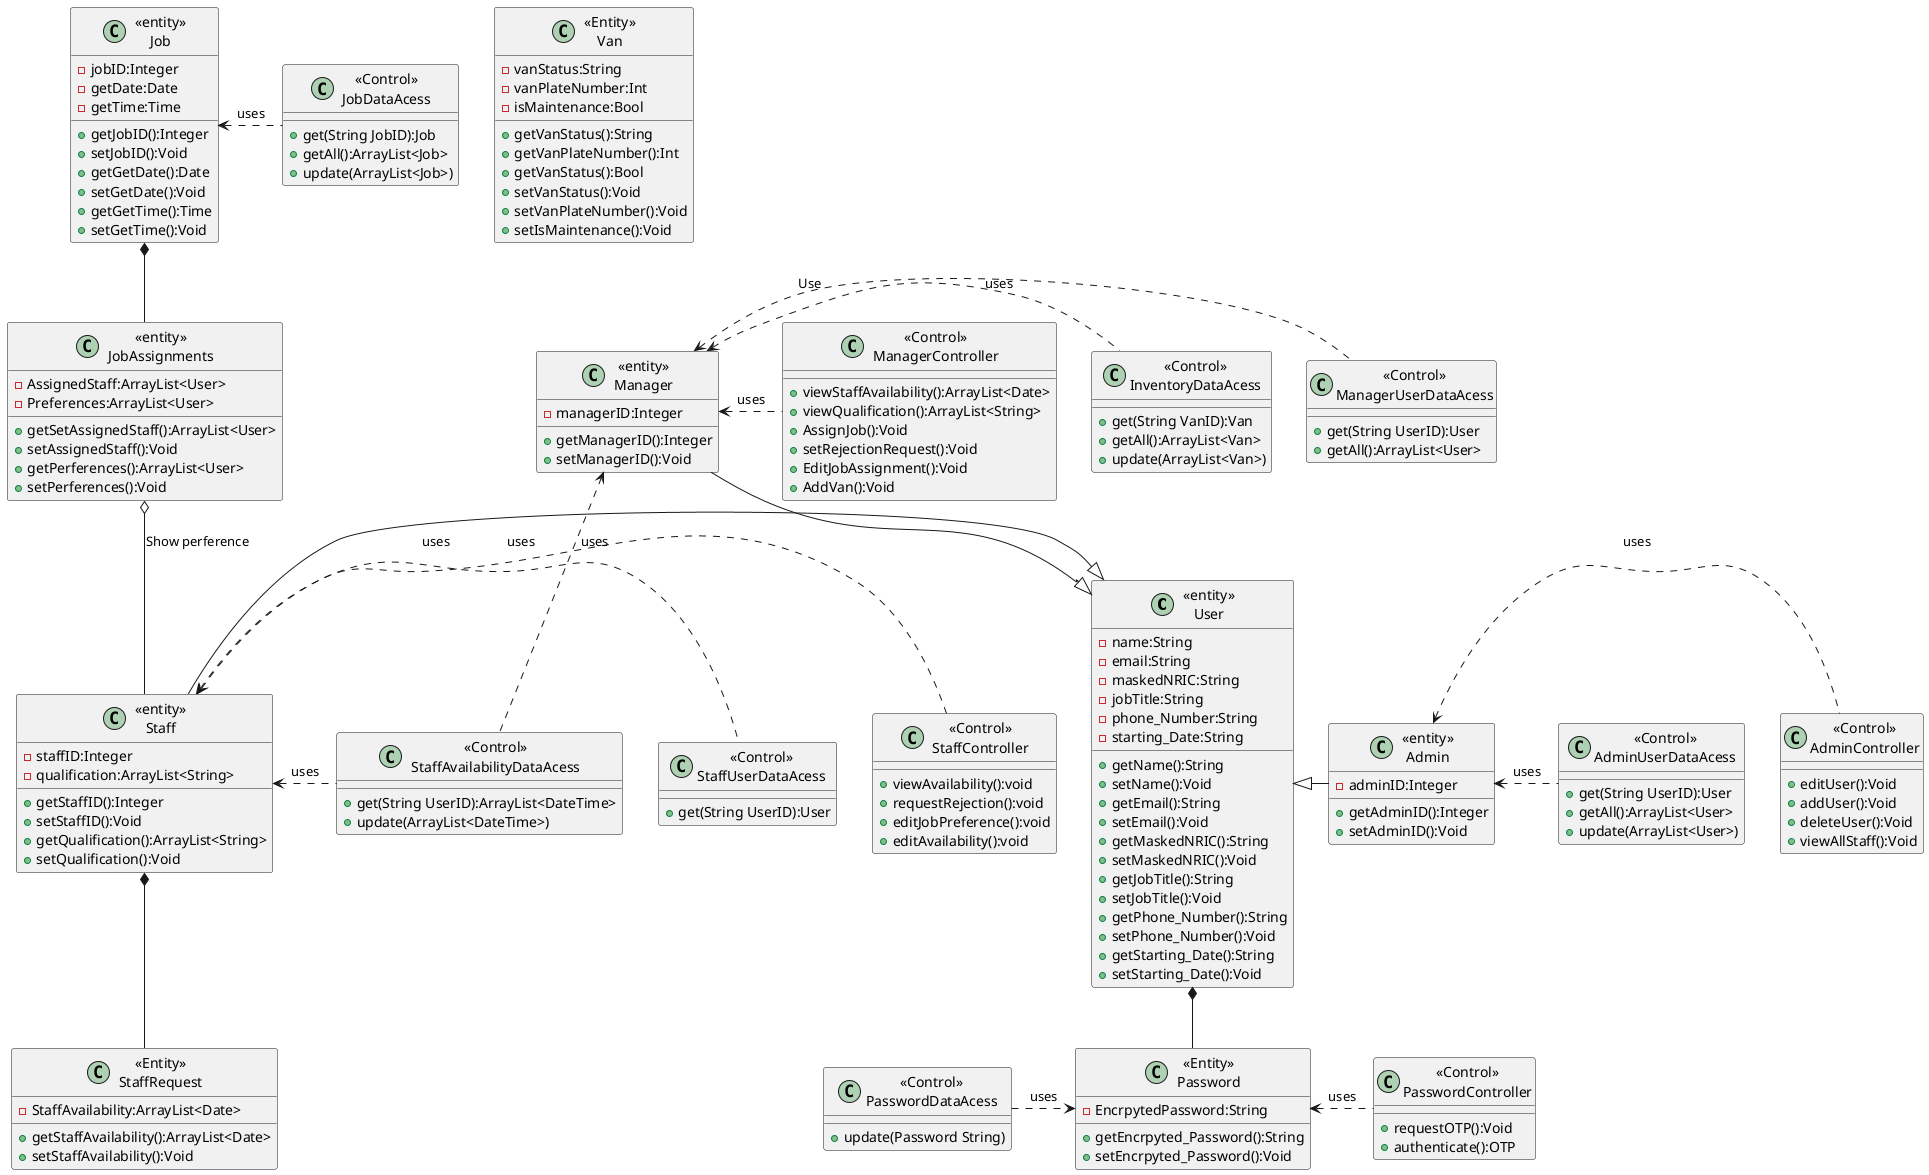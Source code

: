 @startuml

class User as "<<entity>>\nUser"{
 -name:String
 -email:String
 -maskedNRIC:String
 -jobTitle:String
 -phone_Number:String
 -starting_Date:String
 +getName():String
 +setName():Void
 +getEmail():String
 +setEmail():Void
 +getMaskedNRIC():String
+setMaskedNRIC():Void
 +getJobTitle():String
 +setJobTitle():Void
 +getPhone_Number():String
 +setPhone_Number():Void
 +getStarting_Date():String
 +setStarting_Date():Void
}

class Staff as "<<entity>>\nStaff"{
 -staffID:Integer
 +getStaffID():Integer
 +setStaffID():Void
 -qualification:ArrayList<String>
 +getQualification():ArrayList<String>
 +setQualification():Void
}

class Admin as "<<entity>>\nAdmin"{
 -adminID:Integer
 +getAdminID():Integer
 +setAdminID():Void
}

class Manager as "<<entity>>\nManager"{
 -managerID:Integer
 +getManagerID():Integer
 +setManagerID():Void
}

class Job as "<<entity>>\nJob" {
 -jobID:Integer
 -getDate:Date
 -getTime:Time
 +getJobID():Integer
 +setJobID():Void
 +getGetDate():Date
 +setGetDate():Void
 +getGetTime():Time
 +setGetTime():Void

}

class Van as "<<Entity>>\nVan"{
-vanStatus:String
-vanPlateNumber:Int
-isMaintenance:Bool
+getVanStatus():String
+getVanPlateNumber():Int
+getVanStatus():Bool
+setVanStatus():Void
+setVanPlateNumber():Void
+setIsMaintenance():Void
}

class JobAssignments as "<<entity>>\nJobAssignments"
{
   -AssignedStaff:ArrayList<User>
   -Preferences:ArrayList<User>
   +getSetAssignedStaff():ArrayList<User>
   +setAssignedStaff():Void
   +getPerferences():ArrayList<User>
   +setPerferences():Void
}
class Password as "<<Entity>>\nPassword"{
  -EncrpytedPassword:String
  +getEncrpyted_Password():String
  +setEncrpyted_Password():Void
}
class StaffAvailability as "<<Entity>>\nStaffRequest"{
  -StaffAvailability:ArrayList<Date>
  +getStaffAvailability():ArrayList<Date>
  +setStaffAvailability():Void
}

'Controller' class
class AdminController as "<<Control>>\nAdminController"{
 +editUser():Void
 +addUser():Void
 +deleteUser():Void
 +viewAllStaff():Void
}
class ManagerController as "<<Control>>\nManagerController"{
  +viewStaffAvailability():ArrayList<Date>
  +viewQualification():ArrayList<String>
  +AssignJob():Void
  +setRejectionRequest():Void
  +EditJobAssignment():Void
  +AddVan():Void
}
class StaffController as "<<Control>>\nStaffController"{
 +viewAvailability():void
 +requestRejection():void
 +editJobPreference():void
 +editAvailability():void
}
class PasswordController as "<<Control>>\nPasswordController"{
  +requestOTP():Void
  +authenticate():OTP
}


' Data Access Object
class AdminUserDataAcess as "<<Control>>\nAdminUserDataAcess"{
  +get(String UserID):User
  +getAll():ArrayList<User>
  +update(ArrayList<User>)
  
}
class ManagerUserDataAcess as "<<Control>>\nManagerUserDataAcess"{
  +get(String UserID):User
  +getAll():ArrayList<User>
  
}
class StaffUserDataAcess as "<<Control>>\nStaffUserDataAcess"{
  +get(String UserID):User
}
class JobDataAcess as "<<Control>>\nJobDataAcess"{
  +get(String JobID):Job
  +getAll():ArrayList<Job>
  +update(ArrayList<Job>)
  
}
class PasswordDataAcess as "<<Control>>\nPasswordDataAcess"{
  +update(Password String)
}
class InventoryDataAcess as "<<Control>>\nInventoryDataAcess"{
  +get(String VanID):Van
  +getAll():ArrayList<Van>
  +update(ArrayList<Van>)
  
}
class StaffAvailabilityDataAcess as "<<Control>>\nStaffAvailabilityDataAcess"{
  +get(String UserID):ArrayList<DateTime>
  +update(ArrayList<DateTime>)
  
}
' Inheritance
User <|-l- Staff
User <|-u- Manager
User <|- Admin

'Association


'Aggregation
JobAssignments o-- Staff : Show perference
Staff *-- StaffAvailability

' Composite
User *-- Password
Job *-- JobAssignments

' Dependency
Admin <. AdminController : uses
Manager <. ManagerController : uses
Staff <. StaffController : uses
Password <. PasswordController : uses

'Dependency DataAcess
Job <. JobDataAcess : uses
Manager <. StaffAvailabilityDataAcess : uses
Staff <. StaffAvailabilityDataAcess : uses
Manager <. ManagerUserDataAcess :Use
Staff <. StaffUserDataAcess : uses
Admin <. AdminUserDataAcess : uses
Manager <. InventoryDataAcess : uses
Password <.l. PasswordDataAcess : uses

@enduml